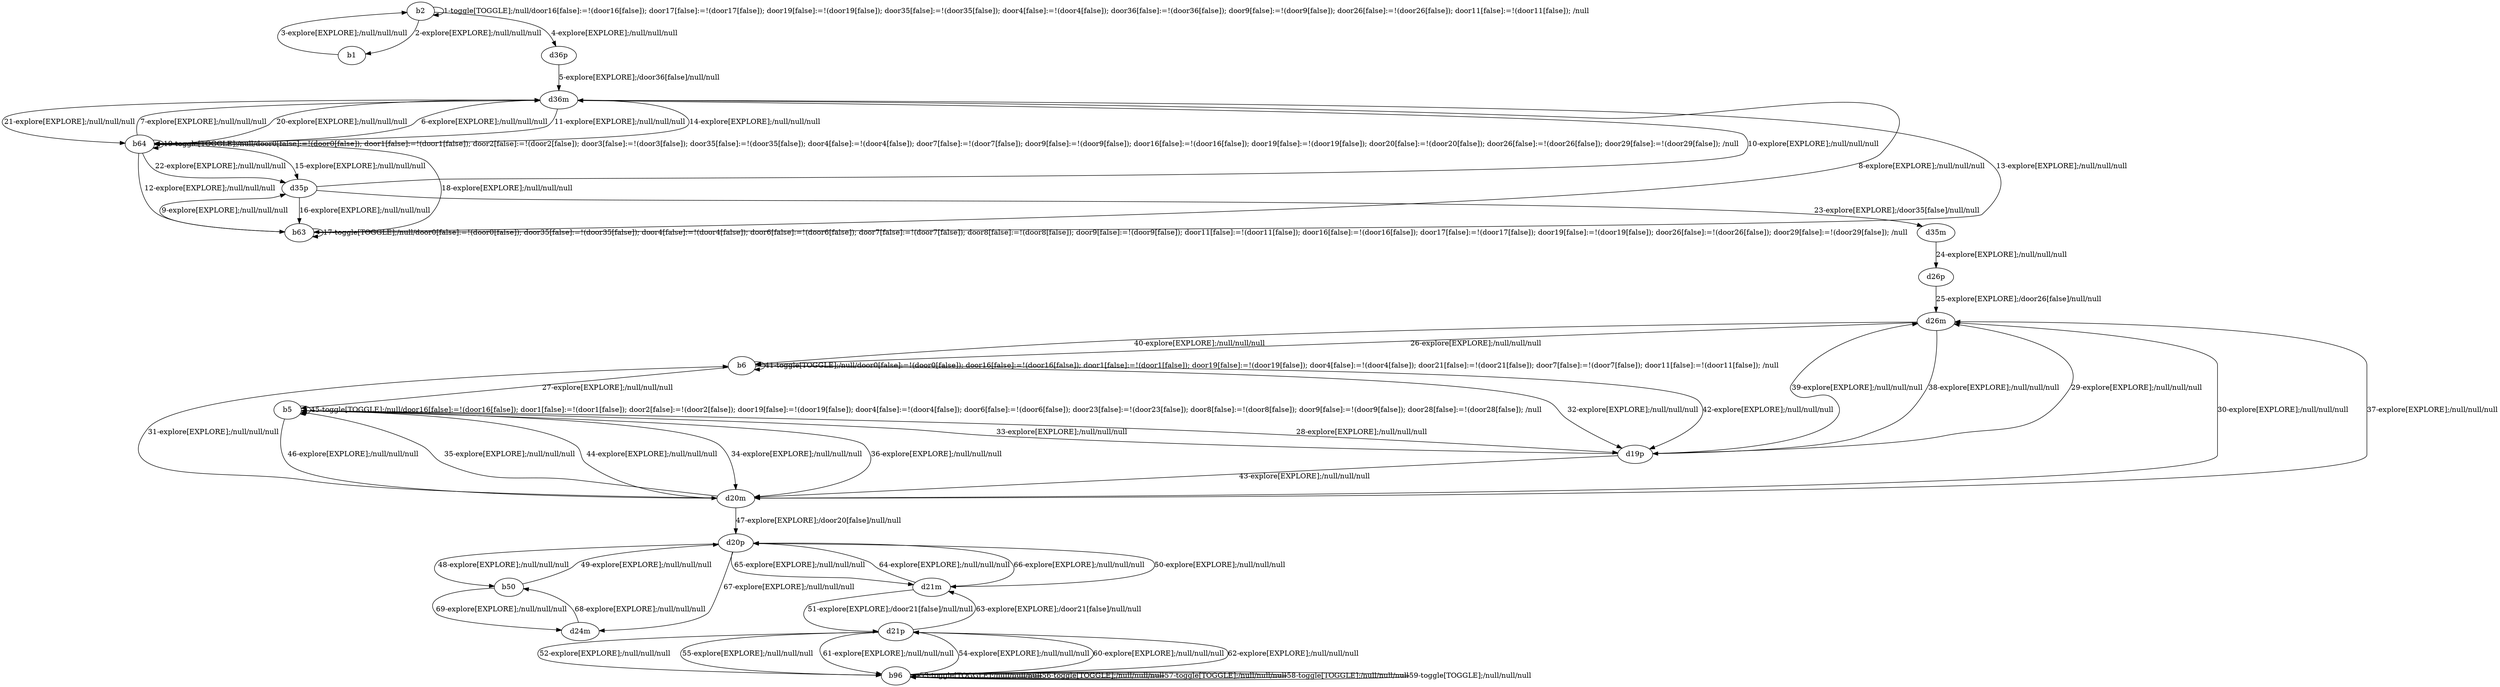 # Total number of goals covered by this test: 5
# b96 --> b96
# d21m --> d21p
# d21p --> b96
# b96 --> d21p
# d21p --> d21m

digraph g {
"b2" -> "b2" [label = "1-toggle[TOGGLE];/null/door16[false]:=!(door16[false]); door17[false]:=!(door17[false]); door19[false]:=!(door19[false]); door35[false]:=!(door35[false]); door4[false]:=!(door4[false]); door36[false]:=!(door36[false]); door9[false]:=!(door9[false]); door26[false]:=!(door26[false]); door11[false]:=!(door11[false]); /null"];
"b2" -> "b1" [label = "2-explore[EXPLORE];/null/null/null"];
"b1" -> "b2" [label = "3-explore[EXPLORE];/null/null/null"];
"b2" -> "d36p" [label = "4-explore[EXPLORE];/null/null/null"];
"d36p" -> "d36m" [label = "5-explore[EXPLORE];/door36[false]/null/null"];
"d36m" -> "b64" [label = "6-explore[EXPLORE];/null/null/null"];
"b64" -> "d36m" [label = "7-explore[EXPLORE];/null/null/null"];
"d36m" -> "b63" [label = "8-explore[EXPLORE];/null/null/null"];
"b63" -> "d35p" [label = "9-explore[EXPLORE];/null/null/null"];
"d35p" -> "d36m" [label = "10-explore[EXPLORE];/null/null/null"];
"d36m" -> "b64" [label = "11-explore[EXPLORE];/null/null/null"];
"b64" -> "b63" [label = "12-explore[EXPLORE];/null/null/null"];
"b63" -> "d36m" [label = "13-explore[EXPLORE];/null/null/null"];
"d36m" -> "b64" [label = "14-explore[EXPLORE];/null/null/null"];
"b64" -> "d35p" [label = "15-explore[EXPLORE];/null/null/null"];
"d35p" -> "b63" [label = "16-explore[EXPLORE];/null/null/null"];
"b63" -> "b63" [label = "17-toggle[TOGGLE];/null/door0[false]:=!(door0[false]); door35[false]:=!(door35[false]); door4[false]:=!(door4[false]); door6[false]:=!(door6[false]); door7[false]:=!(door7[false]); door8[false]:=!(door8[false]); door9[false]:=!(door9[false]); door11[false]:=!(door11[false]); door16[false]:=!(door16[false]); door17[false]:=!(door17[false]); door19[false]:=!(door19[false]); door26[false]:=!(door26[false]); door29[false]:=!(door29[false]); /null"];
"b63" -> "b64" [label = "18-explore[EXPLORE];/null/null/null"];
"b64" -> "b64" [label = "19-toggle[TOGGLE];/null/door0[false]:=!(door0[false]); door1[false]:=!(door1[false]); door2[false]:=!(door2[false]); door3[false]:=!(door3[false]); door35[false]:=!(door35[false]); door4[false]:=!(door4[false]); door7[false]:=!(door7[false]); door9[false]:=!(door9[false]); door16[false]:=!(door16[false]); door19[false]:=!(door19[false]); door20[false]:=!(door20[false]); door26[false]:=!(door26[false]); door29[false]:=!(door29[false]); /null"];
"b64" -> "d36m" [label = "20-explore[EXPLORE];/null/null/null"];
"d36m" -> "b64" [label = "21-explore[EXPLORE];/null/null/null"];
"b64" -> "d35p" [label = "22-explore[EXPLORE];/null/null/null"];
"d35p" -> "d35m" [label = "23-explore[EXPLORE];/door35[false]/null/null"];
"d35m" -> "d26p" [label = "24-explore[EXPLORE];/null/null/null"];
"d26p" -> "d26m" [label = "25-explore[EXPLORE];/door26[false]/null/null"];
"d26m" -> "b6" [label = "26-explore[EXPLORE];/null/null/null"];
"b6" -> "b5" [label = "27-explore[EXPLORE];/null/null/null"];
"b5" -> "d19p" [label = "28-explore[EXPLORE];/null/null/null"];
"d19p" -> "d26m" [label = "29-explore[EXPLORE];/null/null/null"];
"d26m" -> "d20m" [label = "30-explore[EXPLORE];/null/null/null"];
"d20m" -> "b6" [label = "31-explore[EXPLORE];/null/null/null"];
"b6" -> "d19p" [label = "32-explore[EXPLORE];/null/null/null"];
"d19p" -> "b5" [label = "33-explore[EXPLORE];/null/null/null"];
"b5" -> "d20m" [label = "34-explore[EXPLORE];/null/null/null"];
"d20m" -> "b5" [label = "35-explore[EXPLORE];/null/null/null"];
"b5" -> "d20m" [label = "36-explore[EXPLORE];/null/null/null"];
"d20m" -> "d26m" [label = "37-explore[EXPLORE];/null/null/null"];
"d26m" -> "d19p" [label = "38-explore[EXPLORE];/null/null/null"];
"d19p" -> "d26m" [label = "39-explore[EXPLORE];/null/null/null"];
"d26m" -> "b6" [label = "40-explore[EXPLORE];/null/null/null"];
"b6" -> "b6" [label = "41-toggle[TOGGLE];/null/door0[false]:=!(door0[false]); door16[false]:=!(door16[false]); door1[false]:=!(door1[false]); door19[false]:=!(door19[false]); door4[false]:=!(door4[false]); door21[false]:=!(door21[false]); door7[false]:=!(door7[false]); door11[false]:=!(door11[false]); /null"];
"b6" -> "d19p" [label = "42-explore[EXPLORE];/null/null/null"];
"d19p" -> "d20m" [label = "43-explore[EXPLORE];/null/null/null"];
"d20m" -> "b5" [label = "44-explore[EXPLORE];/null/null/null"];
"b5" -> "b5" [label = "45-toggle[TOGGLE];/null/door16[false]:=!(door16[false]); door1[false]:=!(door1[false]); door2[false]:=!(door2[false]); door19[false]:=!(door19[false]); door4[false]:=!(door4[false]); door6[false]:=!(door6[false]); door23[false]:=!(door23[false]); door8[false]:=!(door8[false]); door9[false]:=!(door9[false]); door28[false]:=!(door28[false]); /null"];
"b5" -> "d20m" [label = "46-explore[EXPLORE];/null/null/null"];
"d20m" -> "d20p" [label = "47-explore[EXPLORE];/door20[false]/null/null"];
"d20p" -> "b50" [label = "48-explore[EXPLORE];/null/null/null"];
"b50" -> "d20p" [label = "49-explore[EXPLORE];/null/null/null"];
"d20p" -> "d21m" [label = "50-explore[EXPLORE];/null/null/null"];
"d21m" -> "d21p" [label = "51-explore[EXPLORE];/door21[false]/null/null"];
"d21p" -> "b96" [label = "52-explore[EXPLORE];/null/null/null"];
"b96" -> "b96" [label = "53-toggle[TOGGLE];/null/null/null"];
"b96" -> "d21p" [label = "54-explore[EXPLORE];/null/null/null"];
"d21p" -> "b96" [label = "55-explore[EXPLORE];/null/null/null"];
"b96" -> "b96" [label = "56-toggle[TOGGLE];/null/null/null"];
"b96" -> "b96" [label = "57-toggle[TOGGLE];/null/null/null"];
"b96" -> "b96" [label = "58-toggle[TOGGLE];/null/null/null"];
"b96" -> "b96" [label = "59-toggle[TOGGLE];/null/null/null"];
"b96" -> "d21p" [label = "60-explore[EXPLORE];/null/null/null"];
"d21p" -> "b96" [label = "61-explore[EXPLORE];/null/null/null"];
"b96" -> "d21p" [label = "62-explore[EXPLORE];/null/null/null"];
"d21p" -> "d21m" [label = "63-explore[EXPLORE];/door21[false]/null/null"];
"d21m" -> "d20p" [label = "64-explore[EXPLORE];/null/null/null"];
"d20p" -> "d21m" [label = "65-explore[EXPLORE];/null/null/null"];
"d21m" -> "d20p" [label = "66-explore[EXPLORE];/null/null/null"];
"d20p" -> "d24m" [label = "67-explore[EXPLORE];/null/null/null"];
"d24m" -> "b50" [label = "68-explore[EXPLORE];/null/null/null"];
"b50" -> "d24m" [label = "69-explore[EXPLORE];/null/null/null"];
}